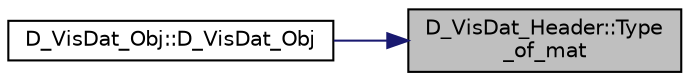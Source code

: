 digraph "D_VisDat_Header::Type_of_mat"
{
 // LATEX_PDF_SIZE
  edge [fontname="Helvetica",fontsize="10",labelfontname="Helvetica",labelfontsize="10"];
  node [fontname="Helvetica",fontsize="10",shape=record];
  rankdir="RL";
  Node1 [label="D_VisDat_Header::Type\l_of_mat",height=0.2,width=0.4,color="black", fillcolor="grey75", style="filled", fontcolor="black",tooltip=" "];
  Node1 -> Node2 [dir="back",color="midnightblue",fontsize="10",style="solid",fontname="Helvetica"];
  Node2 [label="D_VisDat_Obj::D_VisDat_Obj",height=0.2,width=0.4,color="black", fillcolor="white", style="filled",URL="$class_d___vis_dat___obj.html#aa5a387e7abe5e50d43aea09ade0adf2e",tooltip=" "];
}
